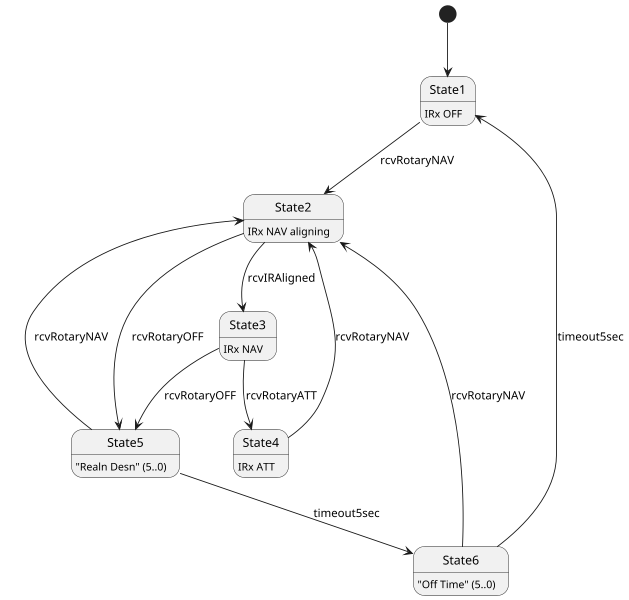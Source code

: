 @startuml
scale 800*600
hide empty description
[*] --> State1
State1 : IRx OFF
State1 --> State2 : rcvRotaryNAV
State2 : IRx NAV aligning
State2 --> State3 : rcvIRAligned
State3 : IRx NAV
State3 --> State4 : rcvRotaryATT
State4 : IRx ATT
State4 --> State2 : rcvRotaryNAV
State2 --> State5 : rcvRotaryOFF
State3 --> State5 : rcvRotaryOFF
State5 : "Realn Desn" (5..0)
State5 --> State2 : rcvRotaryNAV
State5 --> State6 : timeout5sec
State6 : "Off Time" (5..0)
State6 --> State1 : timeout5sec
State6 --> State2 : rcvRotaryNAV
@enduml